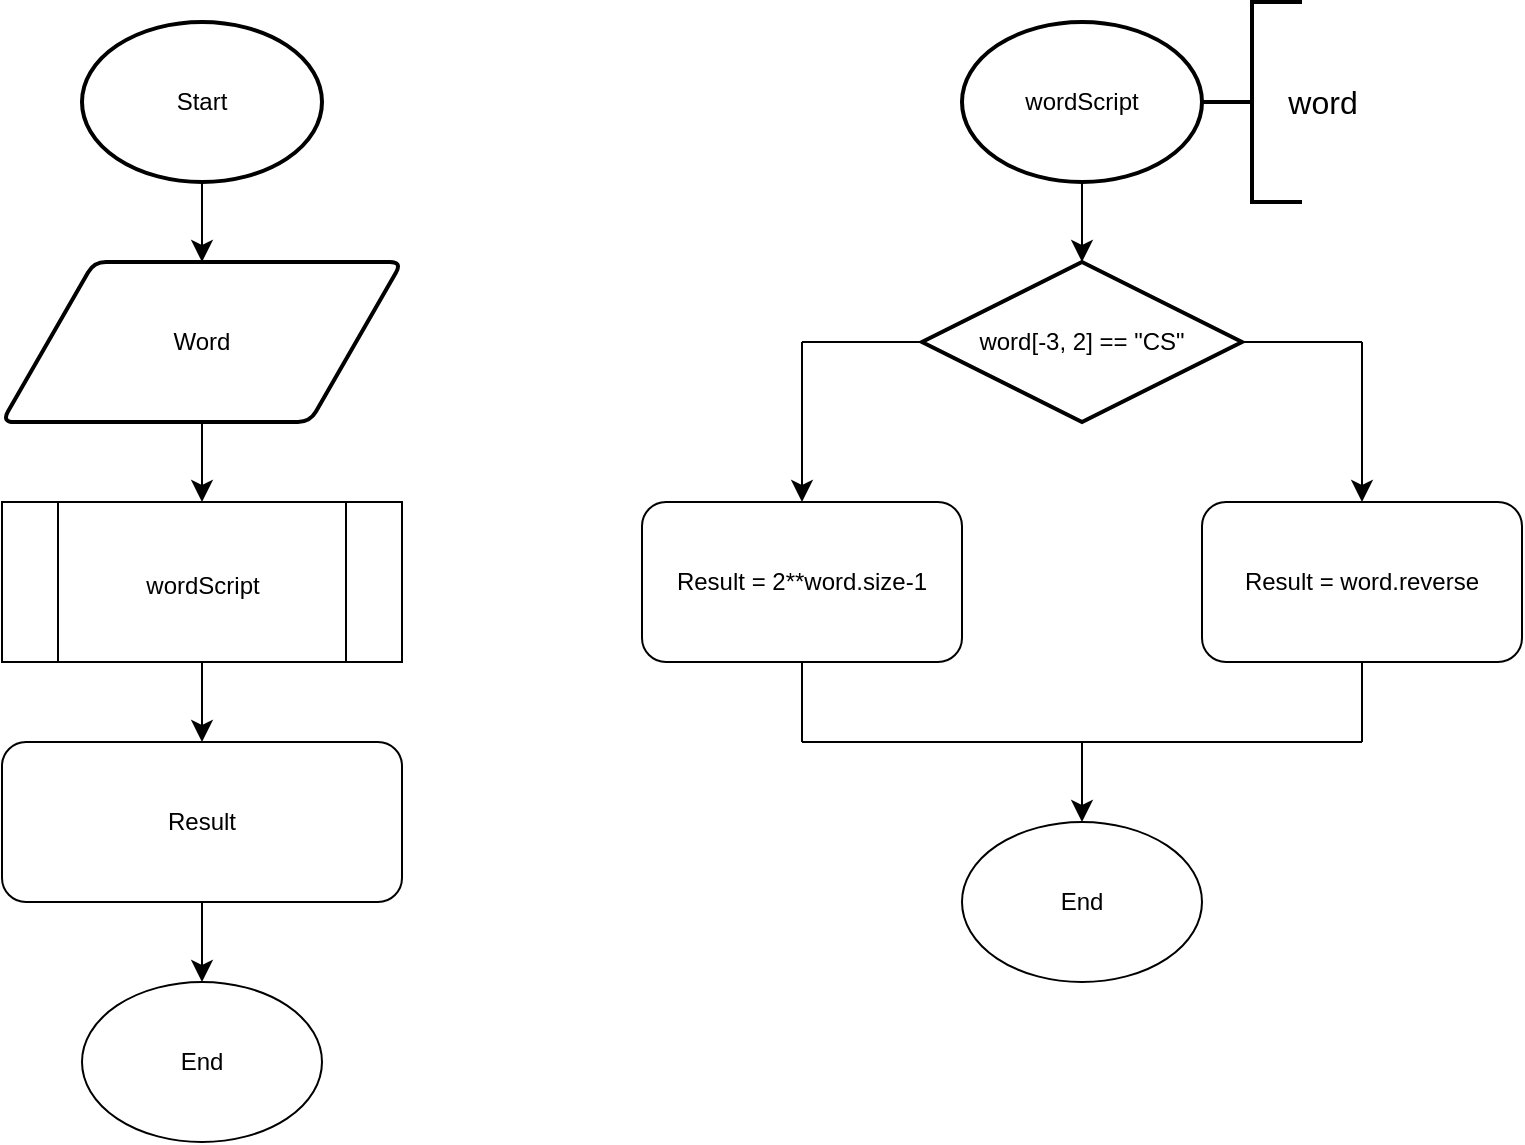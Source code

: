 <mxfile version="24.6.4" type="device" pages="2">
  <diagram id="C5RBs43oDa-KdzZeNtuy" name="Task1">
    <mxGraphModel dx="604" dy="728" grid="1" gridSize="10" guides="1" tooltips="1" connect="1" arrows="1" fold="1" page="1" pageScale="1" pageWidth="827" pageHeight="1169" math="0" shadow="0">
      <root>
        <mxCell id="WIyWlLk6GJQsqaUBKTNV-0" />
        <mxCell id="WIyWlLk6GJQsqaUBKTNV-1" parent="WIyWlLk6GJQsqaUBKTNV-0" />
        <mxCell id="HkTRLLcmgr4Vj_mz44pl-2" style="edgeStyle=none;curved=1;rounded=0;orthogonalLoop=1;jettySize=auto;html=1;exitX=0.5;exitY=1;exitDx=0;exitDy=0;exitPerimeter=0;fontSize=12;startSize=8;endSize=8;entryX=0.5;entryY=0;entryDx=0;entryDy=0;" edge="1" parent="WIyWlLk6GJQsqaUBKTNV-1" source="HkTRLLcmgr4Vj_mz44pl-1" target="HkTRLLcmgr4Vj_mz44pl-3">
          <mxGeometry relative="1" as="geometry">
            <mxPoint x="140" y="200" as="targetPoint" />
          </mxGeometry>
        </mxCell>
        <mxCell id="HkTRLLcmgr4Vj_mz44pl-1" value="Start" style="strokeWidth=2;html=1;shape=mxgraph.flowchart.start_1;whiteSpace=wrap;" vertex="1" parent="WIyWlLk6GJQsqaUBKTNV-1">
          <mxGeometry x="80" y="80" width="120" height="80" as="geometry" />
        </mxCell>
        <mxCell id="HkTRLLcmgr4Vj_mz44pl-6" value="" style="edgeStyle=none;curved=1;rounded=0;orthogonalLoop=1;jettySize=auto;html=1;fontSize=12;startSize=8;endSize=8;entryX=0.5;entryY=0;entryDx=0;entryDy=0;exitX=0.5;exitY=1;exitDx=0;exitDy=0;" edge="1" parent="WIyWlLk6GJQsqaUBKTNV-1" source="HkTRLLcmgr4Vj_mz44pl-3" target="HkTRLLcmgr4Vj_mz44pl-5">
          <mxGeometry relative="1" as="geometry" />
        </mxCell>
        <mxCell id="HkTRLLcmgr4Vj_mz44pl-3" value="Word" style="shape=parallelogram;html=1;strokeWidth=2;perimeter=parallelogramPerimeter;whiteSpace=wrap;rounded=1;arcSize=12;size=0.23;" vertex="1" parent="WIyWlLk6GJQsqaUBKTNV-1">
          <mxGeometry x="40" y="200" width="200" height="80" as="geometry" />
        </mxCell>
        <mxCell id="HkTRLLcmgr4Vj_mz44pl-8" value="" style="edgeStyle=none;curved=1;rounded=0;orthogonalLoop=1;jettySize=auto;html=1;fontSize=12;startSize=8;endSize=8;" edge="1" parent="WIyWlLk6GJQsqaUBKTNV-1" source="HkTRLLcmgr4Vj_mz44pl-5" target="HkTRLLcmgr4Vj_mz44pl-7">
          <mxGeometry relative="1" as="geometry" />
        </mxCell>
        <mxCell id="HkTRLLcmgr4Vj_mz44pl-5" value="" style="verticalLabelPosition=bottom;verticalAlign=top;html=1;shape=process;whiteSpace=wrap;rounded=1;size=0.14;arcSize=0;align=center;horizontal=1;" vertex="1" parent="WIyWlLk6GJQsqaUBKTNV-1">
          <mxGeometry x="40" y="320" width="200" height="80" as="geometry" />
        </mxCell>
        <mxCell id="HkTRLLcmgr4Vj_mz44pl-11" value="" style="edgeStyle=none;curved=1;rounded=0;orthogonalLoop=1;jettySize=auto;html=1;fontSize=12;startSize=8;endSize=8;" edge="1" parent="WIyWlLk6GJQsqaUBKTNV-1" source="HkTRLLcmgr4Vj_mz44pl-7" target="HkTRLLcmgr4Vj_mz44pl-10">
          <mxGeometry relative="1" as="geometry" />
        </mxCell>
        <mxCell id="HkTRLLcmgr4Vj_mz44pl-7" value="Result" style="rounded=1;whiteSpace=wrap;html=1;" vertex="1" parent="WIyWlLk6GJQsqaUBKTNV-1">
          <mxGeometry x="40" y="440" width="200" height="80" as="geometry" />
        </mxCell>
        <mxCell id="HkTRLLcmgr4Vj_mz44pl-9" value="&lt;span style=&quot;font-size: 12px; text-wrap: wrap;&quot;&gt;wordScript&lt;/span&gt;" style="text;html=1;align=center;verticalAlign=middle;resizable=0;points=[];autosize=1;strokeColor=none;fillColor=none;fontSize=16;" vertex="1" parent="WIyWlLk6GJQsqaUBKTNV-1">
          <mxGeometry x="100" y="345" width="80" height="30" as="geometry" />
        </mxCell>
        <mxCell id="HkTRLLcmgr4Vj_mz44pl-10" value="End" style="ellipse;whiteSpace=wrap;html=1;rounded=1;" vertex="1" parent="WIyWlLk6GJQsqaUBKTNV-1">
          <mxGeometry x="80" y="560" width="120" height="80" as="geometry" />
        </mxCell>
        <mxCell id="HkTRLLcmgr4Vj_mz44pl-14" value="" style="edgeStyle=none;curved=1;rounded=0;orthogonalLoop=1;jettySize=auto;html=1;fontSize=12;startSize=8;endSize=8;" edge="1" parent="WIyWlLk6GJQsqaUBKTNV-1" source="HkTRLLcmgr4Vj_mz44pl-12" target="HkTRLLcmgr4Vj_mz44pl-13">
          <mxGeometry relative="1" as="geometry" />
        </mxCell>
        <mxCell id="HkTRLLcmgr4Vj_mz44pl-12" value="wordScript" style="strokeWidth=2;html=1;shape=mxgraph.flowchart.start_1;whiteSpace=wrap;" vertex="1" parent="WIyWlLk6GJQsqaUBKTNV-1">
          <mxGeometry x="520" y="80" width="120" height="80" as="geometry" />
        </mxCell>
        <mxCell id="HkTRLLcmgr4Vj_mz44pl-21" style="edgeStyle=none;curved=1;rounded=0;orthogonalLoop=1;jettySize=auto;html=1;entryX=0.5;entryY=0;entryDx=0;entryDy=0;fontSize=12;startSize=8;endSize=8;" edge="1" parent="WIyWlLk6GJQsqaUBKTNV-1" target="HkTRLLcmgr4Vj_mz44pl-17">
          <mxGeometry relative="1" as="geometry">
            <mxPoint x="440" y="240" as="sourcePoint" />
          </mxGeometry>
        </mxCell>
        <mxCell id="HkTRLLcmgr4Vj_mz44pl-23" style="edgeStyle=none;curved=1;rounded=0;orthogonalLoop=1;jettySize=auto;html=1;exitX=0;exitY=0.5;exitDx=0;exitDy=0;exitPerimeter=0;fontSize=12;startSize=8;endSize=8;" edge="1" parent="WIyWlLk6GJQsqaUBKTNV-1" source="HkTRLLcmgr4Vj_mz44pl-13">
          <mxGeometry relative="1" as="geometry">
            <mxPoint x="499.529" y="240.235" as="targetPoint" />
          </mxGeometry>
        </mxCell>
        <mxCell id="HkTRLLcmgr4Vj_mz44pl-13" value="word[-3, 2] == &quot;CS&quot;" style="strokeWidth=2;html=1;shape=mxgraph.flowchart.decision;whiteSpace=wrap;" vertex="1" parent="WIyWlLk6GJQsqaUBKTNV-1">
          <mxGeometry x="500" y="200" width="160" height="80" as="geometry" />
        </mxCell>
        <mxCell id="HkTRLLcmgr4Vj_mz44pl-17" value="Result = 2**word.size-1" style="rounded=1;whiteSpace=wrap;html=1;" vertex="1" parent="WIyWlLk6GJQsqaUBKTNV-1">
          <mxGeometry x="360" y="320" width="160" height="80" as="geometry" />
        </mxCell>
        <mxCell id="HkTRLLcmgr4Vj_mz44pl-22" style="edgeStyle=none;curved=1;rounded=0;orthogonalLoop=1;jettySize=auto;html=1;exitX=0;exitY=0.5;exitDx=0;exitDy=0;fontSize=12;startSize=8;endSize=8;" edge="1" parent="WIyWlLk6GJQsqaUBKTNV-1" source="HkTRLLcmgr4Vj_mz44pl-17" target="HkTRLLcmgr4Vj_mz44pl-17">
          <mxGeometry relative="1" as="geometry" />
        </mxCell>
        <mxCell id="HkTRLLcmgr4Vj_mz44pl-24" value="" style="endArrow=none;html=1;rounded=0;fontSize=12;startSize=8;endSize=8;curved=1;entryX=0;entryY=0.5;entryDx=0;entryDy=0;entryPerimeter=0;" edge="1" parent="WIyWlLk6GJQsqaUBKTNV-1" target="HkTRLLcmgr4Vj_mz44pl-13">
          <mxGeometry width="50" height="50" relative="1" as="geometry">
            <mxPoint x="440" y="240" as="sourcePoint" />
            <mxPoint x="400" y="140" as="targetPoint" />
          </mxGeometry>
        </mxCell>
        <mxCell id="HkTRLLcmgr4Vj_mz44pl-25" value="Result = word.reverse" style="rounded=1;whiteSpace=wrap;html=1;" vertex="1" parent="WIyWlLk6GJQsqaUBKTNV-1">
          <mxGeometry x="640" y="320" width="160" height="80" as="geometry" />
        </mxCell>
        <mxCell id="HkTRLLcmgr4Vj_mz44pl-26" style="edgeStyle=none;curved=1;rounded=0;orthogonalLoop=1;jettySize=auto;html=1;entryX=0.5;entryY=0;entryDx=0;entryDy=0;fontSize=12;startSize=8;endSize=8;" edge="1" parent="WIyWlLk6GJQsqaUBKTNV-1">
          <mxGeometry relative="1" as="geometry">
            <mxPoint x="720" y="240" as="sourcePoint" />
            <mxPoint x="720" y="320" as="targetPoint" />
          </mxGeometry>
        </mxCell>
        <mxCell id="HkTRLLcmgr4Vj_mz44pl-27" value="" style="endArrow=none;html=1;rounded=0;fontSize=12;startSize=8;endSize=8;curved=1;exitX=1;exitY=0.5;exitDx=0;exitDy=0;exitPerimeter=0;" edge="1" parent="WIyWlLk6GJQsqaUBKTNV-1" source="HkTRLLcmgr4Vj_mz44pl-13">
          <mxGeometry width="50" height="50" relative="1" as="geometry">
            <mxPoint x="690" y="190" as="sourcePoint" />
            <mxPoint x="720" y="240" as="targetPoint" />
          </mxGeometry>
        </mxCell>
        <mxCell id="HkTRLLcmgr4Vj_mz44pl-28" value="End" style="ellipse;whiteSpace=wrap;html=1;rounded=1;" vertex="1" parent="WIyWlLk6GJQsqaUBKTNV-1">
          <mxGeometry x="520" y="480" width="120" height="80" as="geometry" />
        </mxCell>
        <mxCell id="HkTRLLcmgr4Vj_mz44pl-29" value="" style="endArrow=classic;html=1;rounded=0;fontSize=12;startSize=8;endSize=8;curved=1;entryX=0.5;entryY=0;entryDx=0;entryDy=0;" edge="1" parent="WIyWlLk6GJQsqaUBKTNV-1" target="HkTRLLcmgr4Vj_mz44pl-28">
          <mxGeometry width="50" height="50" relative="1" as="geometry">
            <mxPoint x="580" y="440" as="sourcePoint" />
            <mxPoint x="480" y="480" as="targetPoint" />
          </mxGeometry>
        </mxCell>
        <mxCell id="HkTRLLcmgr4Vj_mz44pl-30" value="" style="endArrow=none;html=1;rounded=0;fontSize=12;startSize=8;endSize=8;curved=1;exitX=0.5;exitY=1;exitDx=0;exitDy=0;" edge="1" parent="WIyWlLk6GJQsqaUBKTNV-1" source="HkTRLLcmgr4Vj_mz44pl-17">
          <mxGeometry width="50" height="50" relative="1" as="geometry">
            <mxPoint x="420" y="500" as="sourcePoint" />
            <mxPoint x="440" y="440" as="targetPoint" />
          </mxGeometry>
        </mxCell>
        <mxCell id="HkTRLLcmgr4Vj_mz44pl-31" value="" style="endArrow=none;html=1;rounded=0;fontSize=12;startSize=8;endSize=8;curved=1;" edge="1" parent="WIyWlLk6GJQsqaUBKTNV-1">
          <mxGeometry width="50" height="50" relative="1" as="geometry">
            <mxPoint x="440" y="440" as="sourcePoint" />
            <mxPoint x="580" y="440" as="targetPoint" />
          </mxGeometry>
        </mxCell>
        <mxCell id="HkTRLLcmgr4Vj_mz44pl-32" value="" style="endArrow=none;html=1;rounded=0;fontSize=12;startSize=8;endSize=8;curved=1;" edge="1" parent="WIyWlLk6GJQsqaUBKTNV-1">
          <mxGeometry width="50" height="50" relative="1" as="geometry">
            <mxPoint x="720" y="400" as="sourcePoint" />
            <mxPoint x="720" y="440" as="targetPoint" />
          </mxGeometry>
        </mxCell>
        <mxCell id="HkTRLLcmgr4Vj_mz44pl-33" value="" style="endArrow=none;html=1;rounded=0;fontSize=12;startSize=8;endSize=8;curved=1;" edge="1" parent="WIyWlLk6GJQsqaUBKTNV-1">
          <mxGeometry width="50" height="50" relative="1" as="geometry">
            <mxPoint x="580" y="440" as="sourcePoint" />
            <mxPoint x="720" y="440" as="targetPoint" />
          </mxGeometry>
        </mxCell>
        <mxCell id="lEAxnzuuUBzqe5N5U0Ay-0" value="" style="strokeWidth=2;html=1;shape=mxgraph.flowchart.annotation_2;align=left;labelPosition=right;pointerEvents=1;" vertex="1" parent="WIyWlLk6GJQsqaUBKTNV-1">
          <mxGeometry x="640" y="70" width="50" height="100" as="geometry" />
        </mxCell>
        <mxCell id="lEAxnzuuUBzqe5N5U0Ay-1" value="word" style="text;html=1;align=center;verticalAlign=middle;resizable=0;points=[];autosize=1;strokeColor=none;fillColor=none;fontSize=16;" vertex="1" parent="WIyWlLk6GJQsqaUBKTNV-1">
          <mxGeometry x="670" y="105" width="60" height="30" as="geometry" />
        </mxCell>
      </root>
    </mxGraphModel>
  </diagram>
  <diagram name="Task2" id="550rjFKJgZKtr0S-Ppd-">
    <mxGraphModel dx="1042" dy="577" grid="1" gridSize="10" guides="1" tooltips="1" connect="1" arrows="1" fold="1" page="1" pageScale="1" pageWidth="827" pageHeight="1169" math="0" shadow="0">
      <root>
        <mxCell id="2wDqETJa-RMLqcgSMXOF-0" />
        <mxCell id="2wDqETJa-RMLqcgSMXOF-1" parent="2wDqETJa-RMLqcgSMXOF-0" />
        <mxCell id="2wDqETJa-RMLqcgSMXOF-2" style="edgeStyle=none;curved=1;rounded=0;orthogonalLoop=1;jettySize=auto;html=1;exitX=0.5;exitY=1;exitDx=0;exitDy=0;exitPerimeter=0;fontSize=12;startSize=8;endSize=8;entryX=0.5;entryY=0;entryDx=0;entryDy=0;" parent="2wDqETJa-RMLqcgSMXOF-1" source="2wDqETJa-RMLqcgSMXOF-3" edge="1">
          <mxGeometry relative="1" as="geometry">
            <mxPoint x="140.0" y="200" as="targetPoint" />
          </mxGeometry>
        </mxCell>
        <mxCell id="2wDqETJa-RMLqcgSMXOF-3" value="Start" style="strokeWidth=2;html=1;shape=mxgraph.flowchart.start_1;whiteSpace=wrap;" parent="2wDqETJa-RMLqcgSMXOF-1" vertex="1">
          <mxGeometry x="80" y="80" width="120" height="80" as="geometry" />
        </mxCell>
        <mxCell id="Yw8fnJQZGSigzkMwDwFP-1" style="edgeStyle=none;curved=1;rounded=0;orthogonalLoop=1;jettySize=auto;html=1;exitX=0.5;exitY=1;exitDx=0;exitDy=0;entryX=0.5;entryY=0;entryDx=0;entryDy=0;fontSize=12;startSize=8;endSize=8;" parent="2wDqETJa-RMLqcgSMXOF-1" source="8UeMSNgwqLgagkfEBxLJ-0" target="8UeMSNgwqLgagkfEBxLJ-2" edge="1">
          <mxGeometry relative="1" as="geometry" />
        </mxCell>
        <mxCell id="8UeMSNgwqLgagkfEBxLJ-0" value="" style="verticalLabelPosition=bottom;verticalAlign=top;html=1;shape=process;whiteSpace=wrap;rounded=1;size=0.14;arcSize=6;" parent="2wDqETJa-RMLqcgSMXOF-1" vertex="1">
          <mxGeometry x="40" y="200" width="200" height="80" as="geometry" />
        </mxCell>
        <mxCell id="8UeMSNgwqLgagkfEBxLJ-1" value="numPok()" style="text;html=1;align=center;verticalAlign=middle;resizable=0;points=[];autosize=1;strokeColor=none;fillColor=none;fontSize=16;" parent="2wDqETJa-RMLqcgSMXOF-1" vertex="1">
          <mxGeometry x="95" y="225" width="90" height="30" as="geometry" />
        </mxCell>
        <mxCell id="Yw8fnJQZGSigzkMwDwFP-4" style="edgeStyle=none;curved=1;rounded=0;orthogonalLoop=1;jettySize=auto;html=1;exitX=0.5;exitY=1;exitDx=0;exitDy=0;entryX=0.5;entryY=0;entryDx=0;entryDy=0;fontSize=12;startSize=8;endSize=8;" parent="2wDqETJa-RMLqcgSMXOF-1" source="8UeMSNgwqLgagkfEBxLJ-2" target="Yw8fnJQZGSigzkMwDwFP-2" edge="1">
          <mxGeometry relative="1" as="geometry" />
        </mxCell>
        <mxCell id="8UeMSNgwqLgagkfEBxLJ-2" value="" style="verticalLabelPosition=bottom;verticalAlign=top;html=1;shape=process;whiteSpace=wrap;rounded=1;size=0.14;arcSize=6;" parent="2wDqETJa-RMLqcgSMXOF-1" vertex="1">
          <mxGeometry x="40" y="320" width="200" height="80" as="geometry" />
        </mxCell>
        <mxCell id="8UeMSNgwqLgagkfEBxLJ-3" value="createPok()" style="text;html=1;align=center;verticalAlign=middle;resizable=0;points=[];autosize=1;strokeColor=none;fillColor=none;fontSize=16;" parent="2wDqETJa-RMLqcgSMXOF-1" vertex="1">
          <mxGeometry x="85" y="345" width="110" height="30" as="geometry" />
        </mxCell>
        <mxCell id="Yw8fnJQZGSigzkMwDwFP-6" value="" style="edgeStyle=none;curved=1;rounded=0;orthogonalLoop=1;jettySize=auto;html=1;fontSize=12;startSize=8;endSize=8;" parent="2wDqETJa-RMLqcgSMXOF-1" source="Yw8fnJQZGSigzkMwDwFP-2" target="Yw8fnJQZGSigzkMwDwFP-5" edge="1">
          <mxGeometry relative="1" as="geometry" />
        </mxCell>
        <mxCell id="Yw8fnJQZGSigzkMwDwFP-2" value="" style="verticalLabelPosition=bottom;verticalAlign=top;html=1;shape=process;whiteSpace=wrap;rounded=1;size=0.14;arcSize=6;" parent="2wDqETJa-RMLqcgSMXOF-1" vertex="1">
          <mxGeometry x="40" y="440" width="200" height="80" as="geometry" />
        </mxCell>
        <mxCell id="Yw8fnJQZGSigzkMwDwFP-3" value="printPok()" style="text;html=1;align=center;verticalAlign=middle;resizable=0;points=[];autosize=1;strokeColor=none;fillColor=none;fontSize=16;" parent="2wDqETJa-RMLqcgSMXOF-1" vertex="1">
          <mxGeometry x="95" y="465" width="90" height="30" as="geometry" />
        </mxCell>
        <mxCell id="Yw8fnJQZGSigzkMwDwFP-8" style="edgeStyle=none;curved=1;rounded=0;orthogonalLoop=1;jettySize=auto;html=1;exitX=0.5;exitY=1;exitDx=0;exitDy=0;entryX=0.5;entryY=0;entryDx=0;entryDy=0;fontSize=12;startSize=8;endSize=8;" parent="2wDqETJa-RMLqcgSMXOF-1" source="Yw8fnJQZGSigzkMwDwFP-5" target="Yw8fnJQZGSigzkMwDwFP-7" edge="1">
          <mxGeometry relative="1" as="geometry" />
        </mxCell>
        <mxCell id="Yw8fnJQZGSigzkMwDwFP-5" value="Result = pokemons" style="rounded=1;whiteSpace=wrap;html=1;" parent="2wDqETJa-RMLqcgSMXOF-1" vertex="1">
          <mxGeometry x="40" y="560" width="200" height="80" as="geometry" />
        </mxCell>
        <mxCell id="Yw8fnJQZGSigzkMwDwFP-7" value="End" style="ellipse;whiteSpace=wrap;html=1;rounded=1;" parent="2wDqETJa-RMLqcgSMXOF-1" vertex="1">
          <mxGeometry x="80" y="680" width="120" height="80" as="geometry" />
        </mxCell>
        <mxCell id="Yw8fnJQZGSigzkMwDwFP-12" value="" style="edgeStyle=none;curved=1;rounded=0;orthogonalLoop=1;jettySize=auto;html=1;fontSize=12;startSize=8;endSize=8;" parent="2wDqETJa-RMLqcgSMXOF-1" source="Yw8fnJQZGSigzkMwDwFP-10" target="Yw8fnJQZGSigzkMwDwFP-11" edge="1">
          <mxGeometry relative="1" as="geometry" />
        </mxCell>
        <mxCell id="Yw8fnJQZGSigzkMwDwFP-10" value="numPok()" style="strokeWidth=2;html=1;shape=mxgraph.flowchart.start_1;whiteSpace=wrap;" parent="2wDqETJa-RMLqcgSMXOF-1" vertex="1">
          <mxGeometry x="400" y="80" width="120" height="80" as="geometry" />
        </mxCell>
        <mxCell id="Yw8fnJQZGSigzkMwDwFP-15" value="" style="edgeStyle=none;curved=1;rounded=0;orthogonalLoop=1;jettySize=auto;html=1;fontSize=12;startSize=8;endSize=8;" parent="2wDqETJa-RMLqcgSMXOF-1" source="Yw8fnJQZGSigzkMwDwFP-11" target="Yw8fnJQZGSigzkMwDwFP-13" edge="1">
          <mxGeometry relative="1" as="geometry" />
        </mxCell>
        <mxCell id="Yw8fnJQZGSigzkMwDwFP-11" value="num" style="shape=parallelogram;html=1;strokeWidth=2;perimeter=parallelogramPerimeter;whiteSpace=wrap;rounded=1;arcSize=12;size=0.23;" parent="2wDqETJa-RMLqcgSMXOF-1" vertex="1">
          <mxGeometry x="380" y="200" width="160" height="80" as="geometry" />
        </mxCell>
        <mxCell id="Yw8fnJQZGSigzkMwDwFP-16" value="" style="edgeStyle=none;curved=1;rounded=0;orthogonalLoop=1;jettySize=auto;html=1;fontSize=12;startSize=8;endSize=8;" parent="2wDqETJa-RMLqcgSMXOF-1" source="Yw8fnJQZGSigzkMwDwFP-13" target="Yw8fnJQZGSigzkMwDwFP-14" edge="1">
          <mxGeometry relative="1" as="geometry" />
        </mxCell>
        <mxCell id="Yw8fnJQZGSigzkMwDwFP-13" value="Result = num" style="rounded=1;whiteSpace=wrap;html=1;" parent="2wDqETJa-RMLqcgSMXOF-1" vertex="1">
          <mxGeometry x="360" y="320" width="200" height="80" as="geometry" />
        </mxCell>
        <mxCell id="Yw8fnJQZGSigzkMwDwFP-14" value="End" style="ellipse;whiteSpace=wrap;html=1;rounded=1;" parent="2wDqETJa-RMLqcgSMXOF-1" vertex="1">
          <mxGeometry x="400" y="440" width="120" height="80" as="geometry" />
        </mxCell>
        <mxCell id="Yw8fnJQZGSigzkMwDwFP-19" value="" style="edgeStyle=none;curved=1;rounded=0;orthogonalLoop=1;jettySize=auto;html=1;fontSize=12;startSize=8;endSize=8;" parent="2wDqETJa-RMLqcgSMXOF-1" source="Yw8fnJQZGSigzkMwDwFP-17" target="Yw8fnJQZGSigzkMwDwFP-18" edge="1">
          <mxGeometry relative="1" as="geometry" />
        </mxCell>
        <mxCell id="Yw8fnJQZGSigzkMwDwFP-17" value="createPok()" style="strokeWidth=2;html=1;shape=mxgraph.flowchart.start_1;whiteSpace=wrap;" parent="2wDqETJa-RMLqcgSMXOF-1" vertex="1">
          <mxGeometry x="760" y="80" width="120" height="80" as="geometry" />
        </mxCell>
        <mxCell id="Yw8fnJQZGSigzkMwDwFP-18" value="num &amp;gt; 0" style="strokeWidth=2;html=1;shape=mxgraph.flowchart.decision;whiteSpace=wrap;" parent="2wDqETJa-RMLqcgSMXOF-1" vertex="1">
          <mxGeometry x="760" y="200" width="120" height="80" as="geometry" />
        </mxCell>
        <mxCell id="Yw8fnJQZGSigzkMwDwFP-21" value="" style="endArrow=none;html=1;rounded=0;fontSize=12;startSize=8;endSize=8;curved=1;entryX=1;entryY=0.5;entryDx=0;entryDy=0;entryPerimeter=0;" parent="2wDqETJa-RMLqcgSMXOF-1" target="Yw8fnJQZGSigzkMwDwFP-18" edge="1">
          <mxGeometry width="50" height="50" relative="1" as="geometry">
            <mxPoint x="920" y="240" as="sourcePoint" />
            <mxPoint x="800" y="410" as="targetPoint" />
          </mxGeometry>
        </mxCell>
        <mxCell id="Yw8fnJQZGSigzkMwDwFP-22" value="" style="endArrow=classic;html=1;rounded=0;fontSize=12;startSize=8;endSize=8;curved=1;entryX=0.5;entryY=0;entryDx=0;entryDy=0;" parent="2wDqETJa-RMLqcgSMXOF-1" target="Yw8fnJQZGSigzkMwDwFP-23" edge="1">
          <mxGeometry width="50" height="50" relative="1" as="geometry">
            <mxPoint x="920" y="240" as="sourcePoint" />
            <mxPoint x="920" y="320" as="targetPoint" />
          </mxGeometry>
        </mxCell>
        <mxCell id="Yw8fnJQZGSigzkMwDwFP-23" value="num -= 1" style="rounded=0;whiteSpace=wrap;html=1;" parent="2wDqETJa-RMLqcgSMXOF-1" vertex="1">
          <mxGeometry x="840" y="320" width="160" height="80" as="geometry" />
        </mxCell>
        <mxCell id="Yw8fnJQZGSigzkMwDwFP-24" value="" style="endArrow=classic;html=1;rounded=0;fontSize=12;startSize=8;endSize=8;curved=1;" parent="2wDqETJa-RMLqcgSMXOF-1" edge="1">
          <mxGeometry width="50" height="50" relative="1" as="geometry">
            <mxPoint x="1040" y="180" as="sourcePoint" />
            <mxPoint x="820" y="180" as="targetPoint" />
          </mxGeometry>
        </mxCell>
        <mxCell id="Yw8fnJQZGSigzkMwDwFP-25" value="" style="endArrow=none;html=1;rounded=0;fontSize=12;startSize=8;endSize=8;curved=1;exitX=0.5;exitY=1;exitDx=0;exitDy=0;" parent="2wDqETJa-RMLqcgSMXOF-1" source="Yw8fnJQZGSigzkMwDwFP-23" edge="1">
          <mxGeometry width="50" height="50" relative="1" as="geometry">
            <mxPoint x="1020" y="480" as="sourcePoint" />
            <mxPoint x="920" y="440" as="targetPoint" />
          </mxGeometry>
        </mxCell>
        <mxCell id="Yw8fnJQZGSigzkMwDwFP-27" value="" style="endArrow=none;html=1;rounded=0;fontSize=12;startSize=8;endSize=8;curved=1;" parent="2wDqETJa-RMLqcgSMXOF-1" edge="1">
          <mxGeometry width="50" height="50" relative="1" as="geometry">
            <mxPoint x="920" y="440" as="sourcePoint" />
            <mxPoint x="1040" y="440" as="targetPoint" />
          </mxGeometry>
        </mxCell>
        <mxCell id="Yw8fnJQZGSigzkMwDwFP-29" value="" style="endArrow=none;html=1;rounded=0;fontSize=12;startSize=8;endSize=8;curved=1;" parent="2wDqETJa-RMLqcgSMXOF-1" edge="1">
          <mxGeometry width="50" height="50" relative="1" as="geometry">
            <mxPoint x="1040" y="440" as="sourcePoint" />
            <mxPoint x="1040" y="180" as="targetPoint" />
          </mxGeometry>
        </mxCell>
        <mxCell id="Yw8fnJQZGSigzkMwDwFP-32" value="" style="edgeStyle=none;curved=1;rounded=0;orthogonalLoop=1;jettySize=auto;html=1;fontSize=12;startSize=8;endSize=8;" parent="2wDqETJa-RMLqcgSMXOF-1" source="Yw8fnJQZGSigzkMwDwFP-30" target="Yw8fnJQZGSigzkMwDwFP-31" edge="1">
          <mxGeometry relative="1" as="geometry" />
        </mxCell>
        <mxCell id="Yw8fnJQZGSigzkMwDwFP-30" value="Result = pokemons" style="rounded=1;whiteSpace=wrap;html=1;" parent="2wDqETJa-RMLqcgSMXOF-1" vertex="1">
          <mxGeometry x="640" y="320" width="160" height="80" as="geometry" />
        </mxCell>
        <mxCell id="Yw8fnJQZGSigzkMwDwFP-31" value="End" style="ellipse;whiteSpace=wrap;html=1;rounded=1;" parent="2wDqETJa-RMLqcgSMXOF-1" vertex="1">
          <mxGeometry x="660" y="440" width="120" height="80" as="geometry" />
        </mxCell>
        <mxCell id="Yw8fnJQZGSigzkMwDwFP-33" value="" style="endArrow=none;html=1;rounded=0;fontSize=12;startSize=8;endSize=8;curved=1;entryX=0;entryY=0.5;entryDx=0;entryDy=0;entryPerimeter=0;" parent="2wDqETJa-RMLqcgSMXOF-1" target="Yw8fnJQZGSigzkMwDwFP-18" edge="1">
          <mxGeometry width="50" height="50" relative="1" as="geometry">
            <mxPoint x="720" y="240" as="sourcePoint" />
            <mxPoint x="680" y="230" as="targetPoint" />
          </mxGeometry>
        </mxCell>
        <mxCell id="Yw8fnJQZGSigzkMwDwFP-34" value="" style="endArrow=classic;html=1;rounded=0;fontSize=12;startSize=8;endSize=8;curved=1;entryX=0.5;entryY=0;entryDx=0;entryDy=0;" parent="2wDqETJa-RMLqcgSMXOF-1" target="Yw8fnJQZGSigzkMwDwFP-30" edge="1">
          <mxGeometry width="50" height="50" relative="1" as="geometry">
            <mxPoint x="720" y="240" as="sourcePoint" />
            <mxPoint x="670" y="200" as="targetPoint" />
          </mxGeometry>
        </mxCell>
        <mxCell id="wc83m4xRSNlLGk6Yygja-0" value="" style="strokeWidth=2;html=1;shape=mxgraph.flowchart.annotation_2;align=left;labelPosition=right;pointerEvents=1;" vertex="1" parent="2wDqETJa-RMLqcgSMXOF-1">
          <mxGeometry x="880" y="70" width="50" height="100" as="geometry" />
        </mxCell>
        <mxCell id="J6aMK5pB9umz_IJbjsyo-0" value="num" style="text;html=1;align=center;verticalAlign=middle;resizable=0;points=[];autosize=1;strokeColor=none;fillColor=none;" vertex="1" parent="2wDqETJa-RMLqcgSMXOF-1">
          <mxGeometry x="900" y="105" width="50" height="30" as="geometry" />
        </mxCell>
      </root>
    </mxGraphModel>
  </diagram>
</mxfile>
